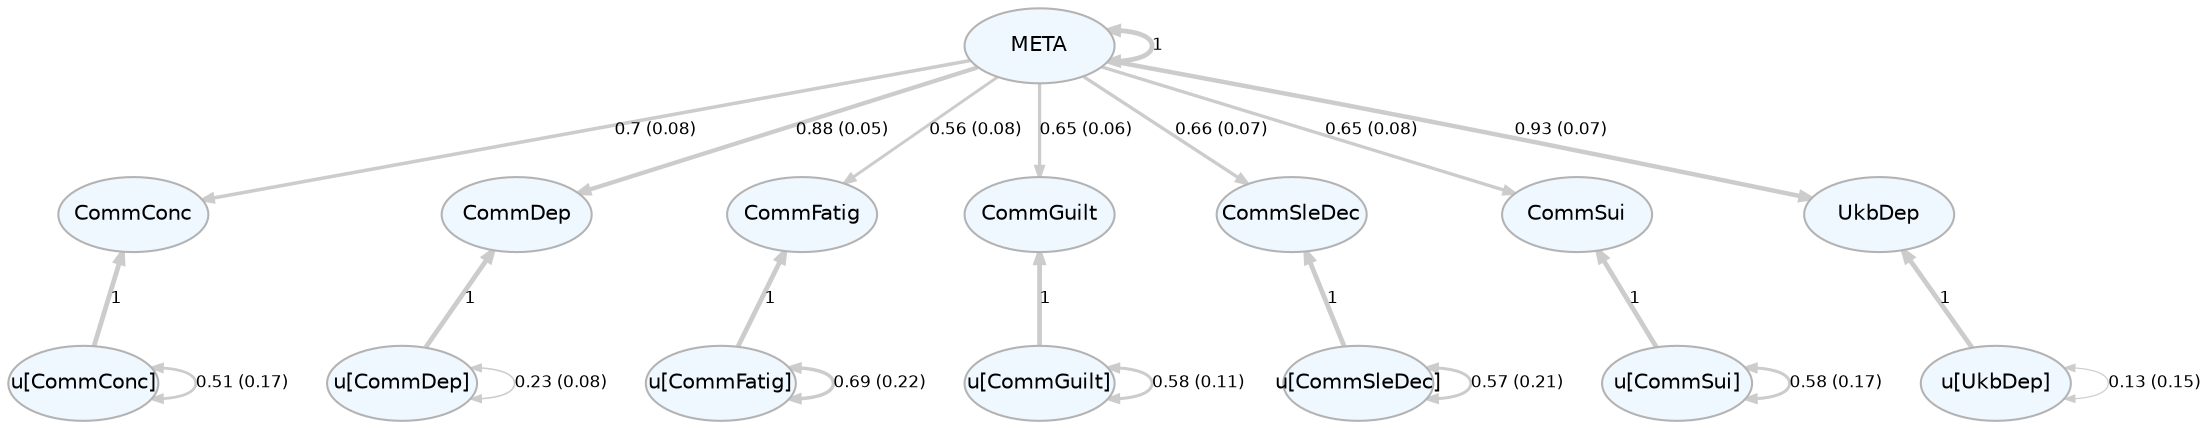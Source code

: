 digraph {

graph [layout = "dot",
       rankdir = "TB",
       outputorder = "edgesfirst",
       bgcolor = "white"]

node [fontname = "Helvetica",
      fontsize = "10",
      shape = "circle",
      fixedsize = "true",
      width = "0.5",
      style = "filled",
      fillcolor = "aliceblue",
      color = "gray70",
      fontcolor = "gray50"]

edge [fontname = "Helvetica",
     fontsize = "8",
     len = "1.5",
     color = "gray80",
     arrowsize = "0.5"]

rankdir = TB;
{rank=min; 1;}
{rank=same; 9; 10; 11; 12; 13; 14; 15;}
{rank=max; 2; 3; 4; 5; 6; 7; 8;}

  "1" [label = "META", shape = "oval", width = "1", fontcolor = "black"] 
  "2" [label = "u[CommConc]", shape = "oval", width = "1", fontcolor = "black"] 
  "3" [label = "u[CommDep]", shape = "oval", width = "1", fontcolor = "black"] 
  "4" [label = "u[CommFatig]", shape = "oval", width = "1", fontcolor = "black"] 
  "5" [label = "u[CommGuilt]", shape = "oval", width = "1", fontcolor = "black"] 
  "6" [label = "u[CommSleDec]", shape = "oval", width = "1", fontcolor = "black"] 
  "7" [label = "u[CommSui]", shape = "oval", width = "1", fontcolor = "black"] 
  "8" [label = "u[UkbDep]", shape = "oval", width = "1", fontcolor = "black"] 
  "9" [label = "CommConc", shape = "oval", width = "1", fontcolor = "black"] 
  "10" [label = "CommDep", shape = "oval", width = "1", fontcolor = "black"] 
  "11" [label = "CommFatig", shape = "oval", width = "1", fontcolor = "black"] 
  "12" [label = "CommGuilt", shape = "oval", width = "1", fontcolor = "black"] 
  "13" [label = "CommSleDec", shape = "oval", width = "1", fontcolor = "black"] 
  "14" [label = "CommSui", shape = "oval", width = "1", fontcolor = "black"] 
  "15" [label = "UkbDep", shape = "oval", width = "1", fontcolor = "black"] 
"1"->"9" [label = "0.7 (0.08)", penwidth = "1.70171552863936", dir = "forward"] 
"1"->"10" [label = "0.88 (0.05)", penwidth = "2.05903163285691", dir = "forward"] 
"1"->"11" [label = "0.56 (0.08)", penwidth = "1.41450659763996", dir = "forward"] 
"1"->"12" [label = "0.65 (0.06)", penwidth = "1.59543060132981", dir = "forward"] 
"1"->"13" [label = "0.66 (0.07)", penwidth = "1.61815627672135", dir = "forward"] 
"1"->"14" [label = "0.65 (0.08)", penwidth = "1.59249894654858", dir = "forward"] 
"1"->"1" [label = "1", penwidth = "2.3", dir = "both"] 
"1"->"15" [label = "0.93 (0.07)", penwidth = "2.16029078927583", dir = "forward"] 
"2"->"9" [label = "1", penwidth = "2.3", dir = "forward"] 
"2"->"2" [label = "0.51 (0.17)", penwidth = "1.3175963843063", dir = "both"] 
"3"->"10" [label = "1", penwidth = "2.3", dir = "forward"] 
"3"->"3" [label = "0.23 (0.08)", penwidth = "0.752904132409689", dir = "both"] 
"4"->"11" [label = "1", penwidth = "2.3", dir = "forward"] 
"4"->"4" [label = "0.69 (0.22)", penwidth = "1.67893515243629", dir = "both"] 
"5"->"12" [label = "1", penwidth = "2.3", dir = "forward"] 
"5"->"5" [label = "0.58 (0.11)", penwidth = "1.46092902240563", dir = "both"] 
"6"->"13" [label = "1", penwidth = "2.3", dir = "forward"] 
"6"->"6" [label = "0.57 (0.21)", penwidth = "1.43123359137952", dir = "both"] 
"7"->"14" [label = "1", penwidth = "2.3", dir = "forward"] 
"7"->"7" [label = "0.58 (0.17)", penwidth = "1.46473007490442", dir = "both"] 
"8"->"15" [label = "1", penwidth = "2.3", dir = "forward"] 
"8"->"8" [label = "0.13 (0.15)", penwidth = "0.56966330928156", dir = "both"] 
}